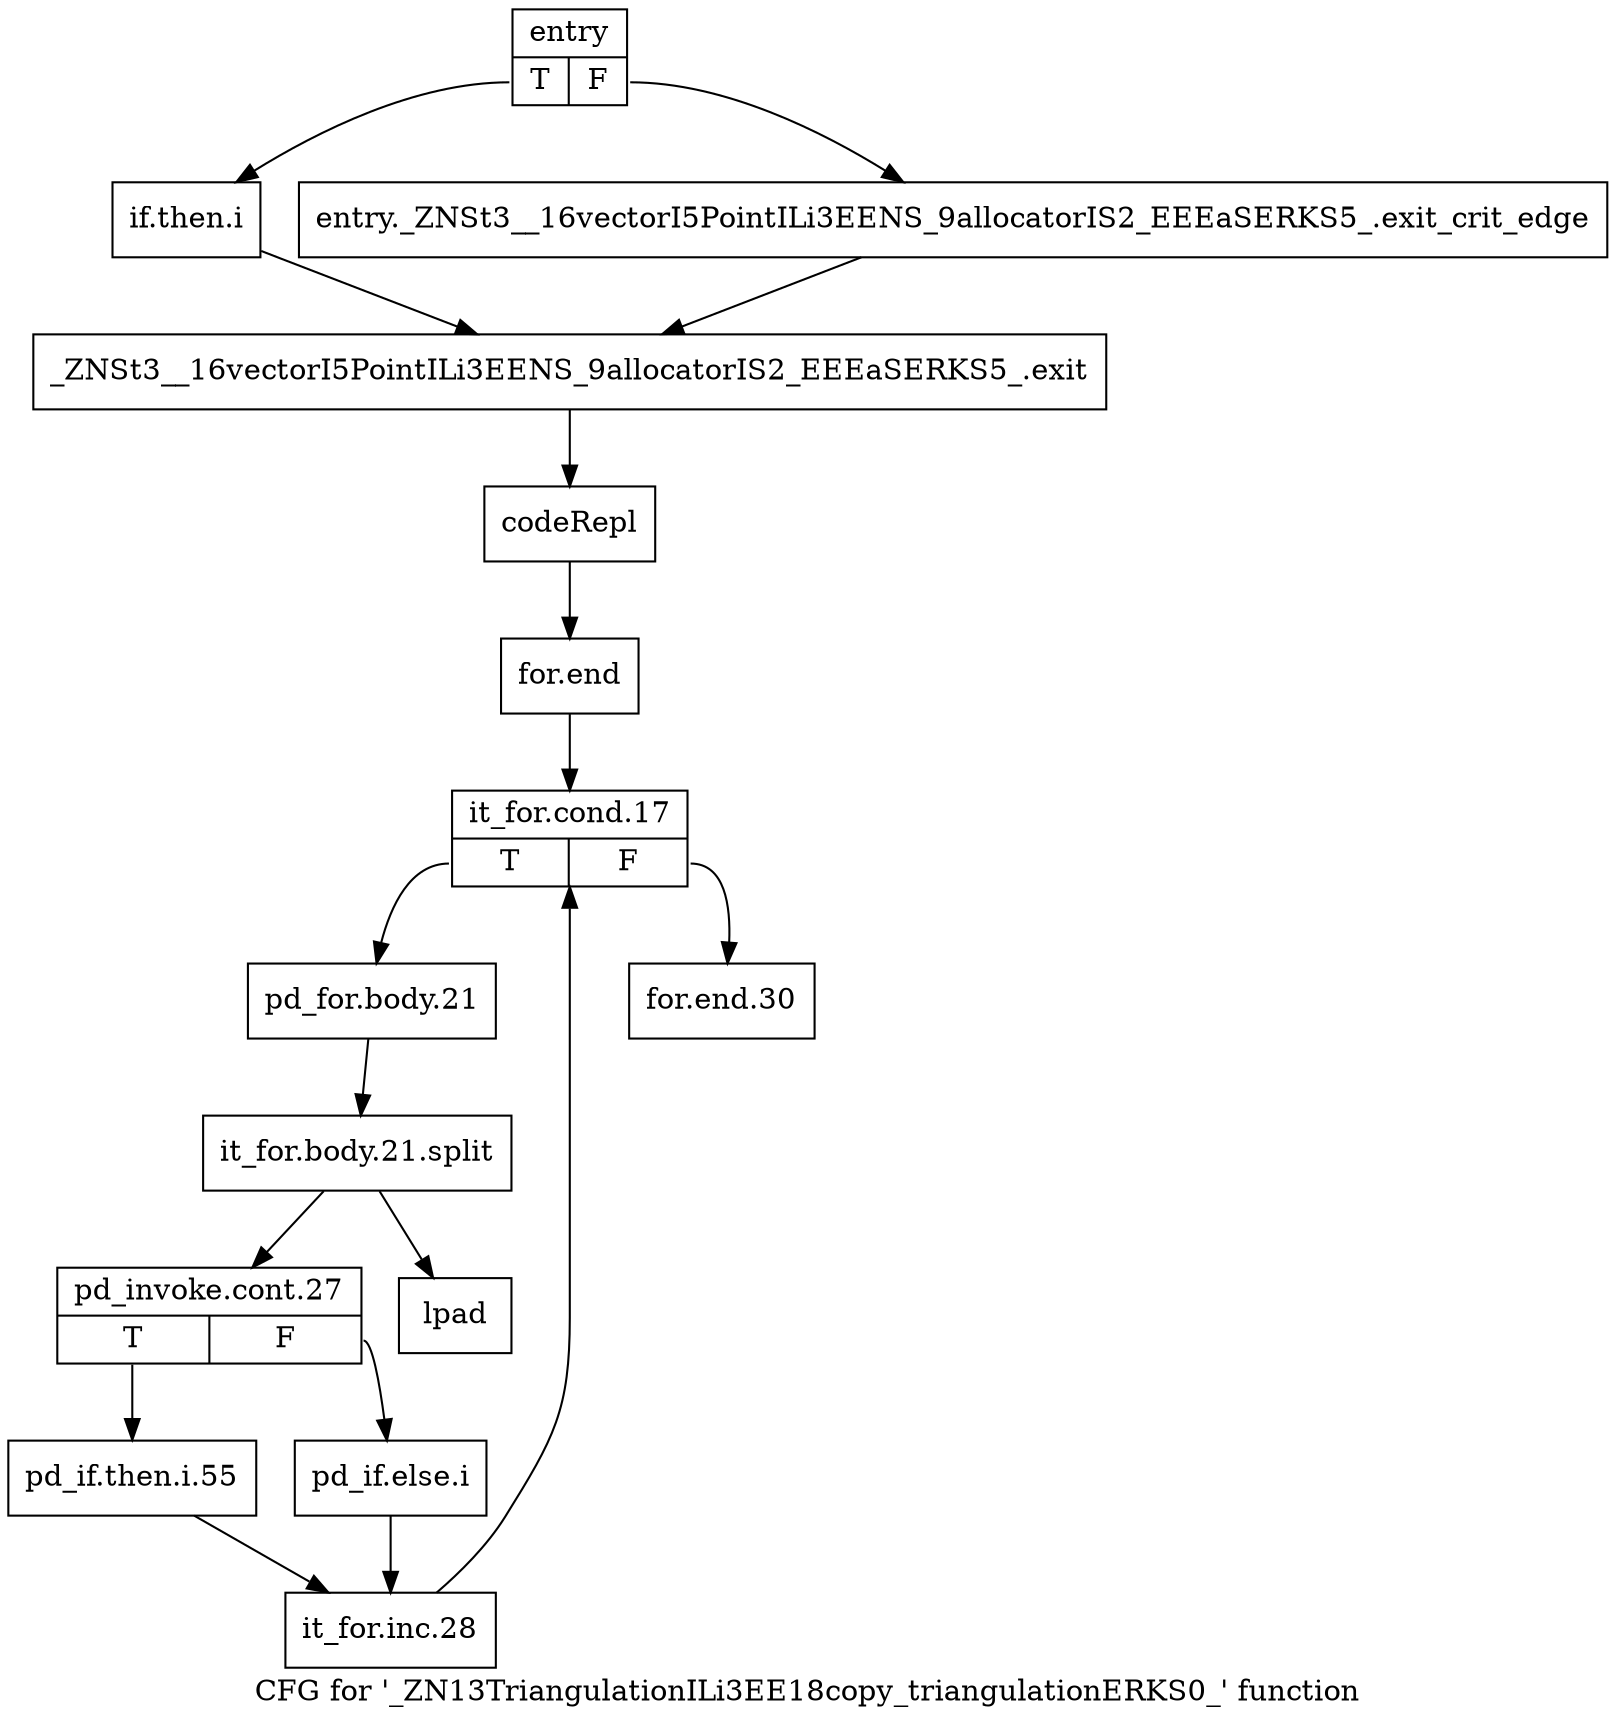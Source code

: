 digraph "CFG for '_ZN13TriangulationILi3EE18copy_triangulationERKS0_' function" {
	label="CFG for '_ZN13TriangulationILi3EE18copy_triangulationERKS0_' function";

	Node0x79be5f0 [shape=record,label="{entry|{<s0>T|<s1>F}}"];
	Node0x79be5f0:s0 -> Node0x79be690;
	Node0x79be5f0:s1 -> Node0x79be640;
	Node0x79be640 [shape=record,label="{entry._ZNSt3__16vectorI5PointILi3EENS_9allocatorIS2_EEEaSERKS5_.exit_crit_edge}"];
	Node0x79be640 -> Node0x79be6e0;
	Node0x79be690 [shape=record,label="{if.then.i}"];
	Node0x79be690 -> Node0x79be6e0;
	Node0x79be6e0 [shape=record,label="{_ZNSt3__16vectorI5PointILi3EENS_9allocatorIS2_EEEaSERKS5_.exit}"];
	Node0x79be6e0 -> Node0x79be730;
	Node0x79be730 [shape=record,label="{codeRepl}"];
	Node0x79be730 -> Node0x79be780;
	Node0x79be780 [shape=record,label="{for.end}"];
	Node0x79be780 -> Node0x79be7d0;
	Node0x79be7d0 [shape=record,label="{it_for.cond.17|{<s0>T|<s1>F}}"];
	Node0x79be7d0:s0 -> Node0x79be820;
	Node0x79be7d0:s1 -> Node0x79bea00;
	Node0x79be820 [shape=record,label="{pd_for.body.21}"];
	Node0x79be820 -> Node0xb8ece00;
	Node0xb8ece00 [shape=record,label="{it_for.body.21.split}"];
	Node0xb8ece00 -> Node0x79be870;
	Node0xb8ece00 -> Node0x79be9b0;
	Node0x79be870 [shape=record,label="{pd_invoke.cont.27|{<s0>T|<s1>F}}"];
	Node0x79be870:s0 -> Node0x79be8c0;
	Node0x79be870:s1 -> Node0x79be910;
	Node0x79be8c0 [shape=record,label="{pd_if.then.i.55}"];
	Node0x79be8c0 -> Node0x79be960;
	Node0x79be910 [shape=record,label="{pd_if.else.i}"];
	Node0x79be910 -> Node0x79be960;
	Node0x79be960 [shape=record,label="{it_for.inc.28}"];
	Node0x79be960 -> Node0x79be7d0;
	Node0x79be9b0 [shape=record,label="{lpad}"];
	Node0x79bea00 [shape=record,label="{for.end.30}"];
}
